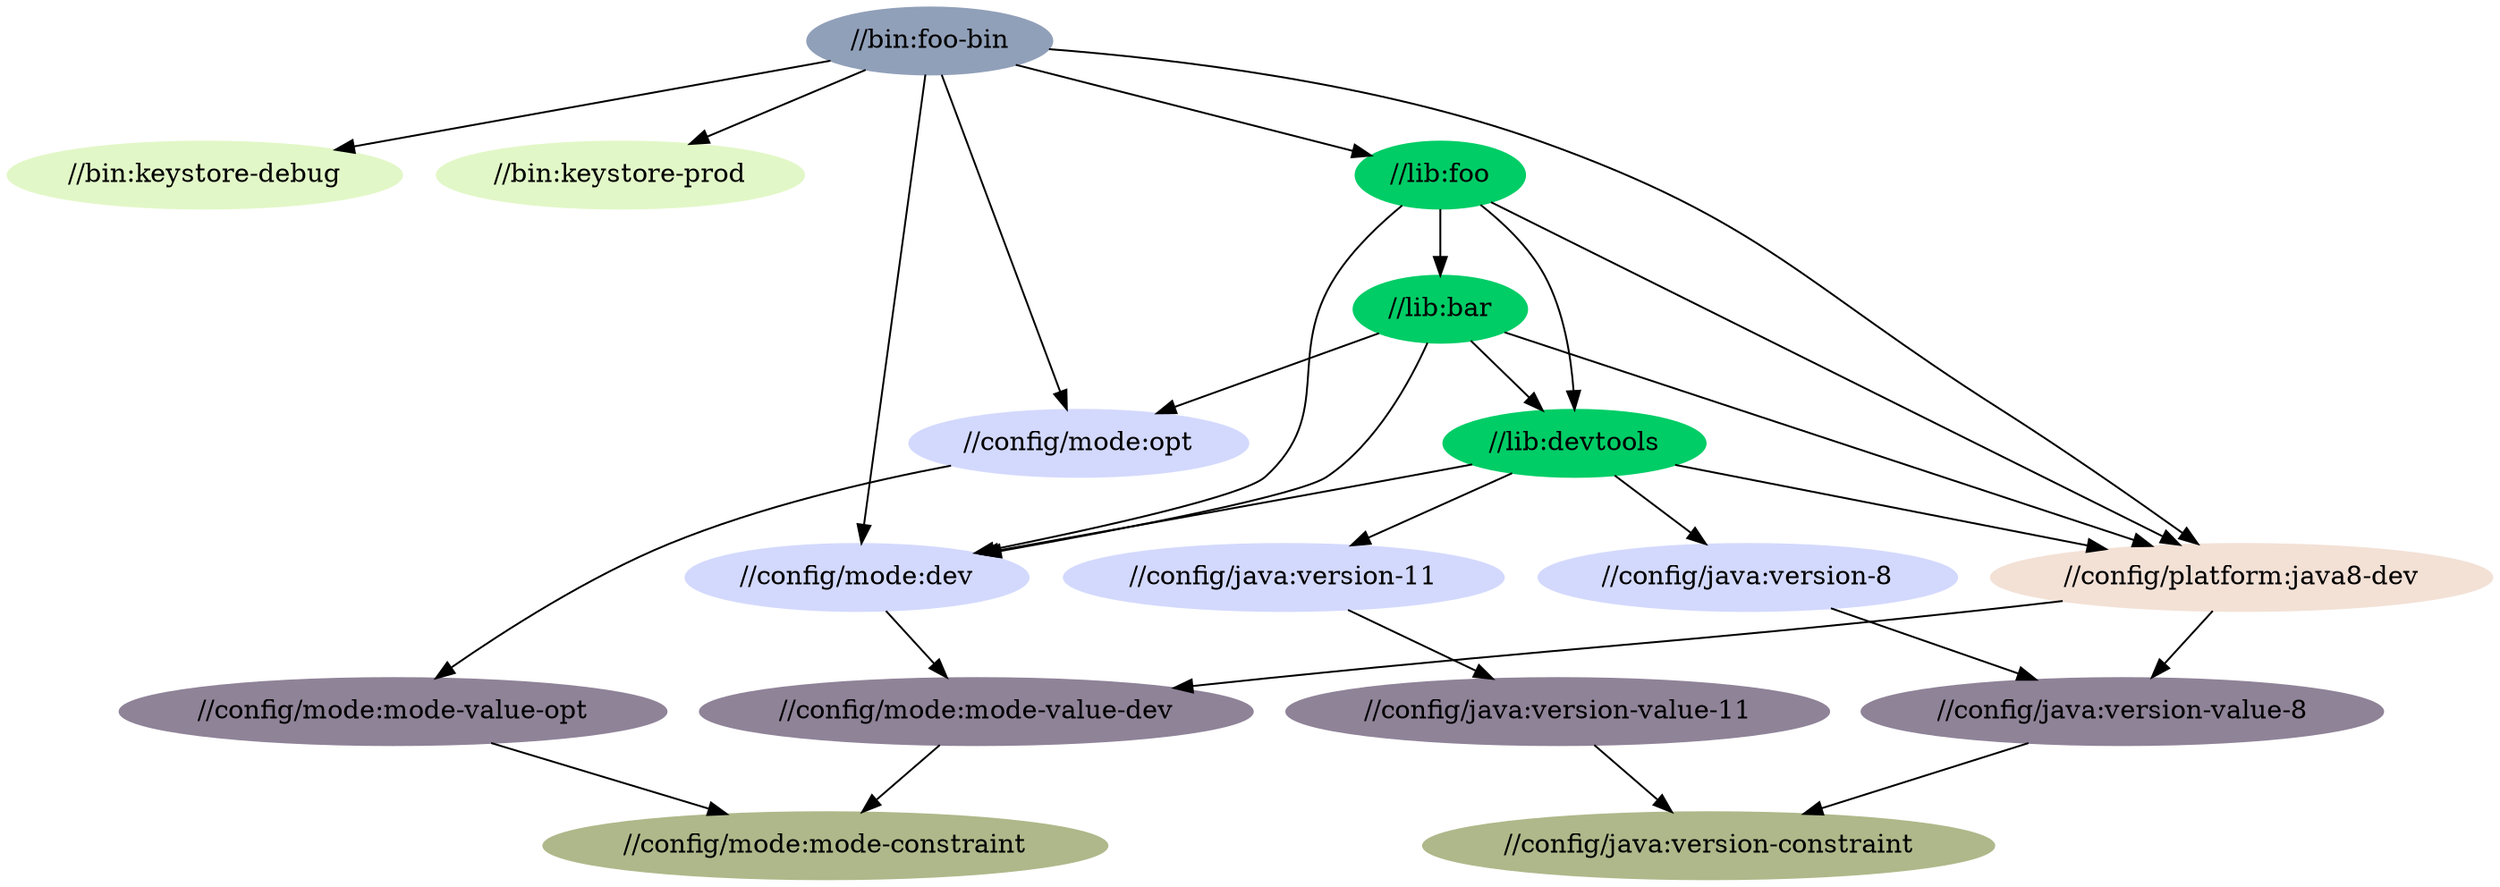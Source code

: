 digraph result_graph {
  "//bin:foo-bin" [style=filled,color="#91A0B9"];
  "//bin:foo-bin" -> "//bin:keystore-debug";
  "//bin:foo-bin" -> "//bin:keystore-prod";
  "//bin:foo-bin" -> "//config/mode:dev";
  "//bin:foo-bin" -> "//config/mode:opt";
  "//bin:foo-bin" -> "//config/platform:java8-dev";
  "//bin:foo-bin" -> "//lib:foo";
  "//bin:keystore-debug" [style=filled,color="#E2F7C7"];
  "//bin:keystore-prod" [style=filled,color="#E2F7C7"];
  "//config/mode:dev" [style=filled,color="#D3D9FD"];
  "//config/mode:dev" -> "//config/mode:mode-value-dev";
  "//config/mode:opt" [style=filled,color="#D3D9FD"];
  "//config/mode:opt" -> "//config/mode:mode-value-opt";
  "//config/platform:java8-dev" [style=filled,color="#F3E1D6"];
  "//config/platform:java8-dev" -> "//config/java:version-value-8";
  "//config/platform:java8-dev" -> "//config/mode:mode-value-dev";
  "//lib:foo" [style=filled,color=springgreen3,buck_srcs="[Foo.java]"];
  "//lib:foo" -> "//config/mode:dev";
  "//lib:foo" -> "//config/platform:java8-dev";
  "//lib:foo" -> "//lib:bar";
  "//lib:foo" -> "//lib:devtools";
  "//config/mode:mode-value-dev" [style=filled,color="#8F8398"];
  "//config/mode:mode-value-dev" -> "//config/mode:mode-constraint";
  "//config/mode:mode-value-opt" [style=filled,color="#8F8398"];
  "//config/mode:mode-value-opt" -> "//config/mode:mode-constraint";
  "//config/java:version-value-8" [style=filled,color="#8F8398"];
  "//config/java:version-value-8" -> "//config/java:version-constraint";
  "//lib:bar" [style=filled,color=springgreen3,buck_srcs="[Bar.java]"];
  "//lib:bar" -> "//config/mode:dev";
  "//lib:bar" -> "//config/mode:opt";
  "//lib:bar" -> "//config/platform:java8-dev";
  "//lib:bar" -> "//lib:devtools";
  "//lib:devtools" [style=filled,color=springgreen3,buck_srcs="[DevtoolsEleven.java, DevtoolsEight.java]"];
  "//lib:devtools" -> "//config/java:version-11";
  "//lib:devtools" -> "//config/java:version-8";
  "//lib:devtools" -> "//config/mode:dev";
  "//lib:devtools" -> "//config/platform:java8-dev";
  "//config/mode:mode-constraint" [style=filled,color="#AEB88A"];
  "//config/java:version-constraint" [style=filled,color="#AEB88A"];
  "//config/java:version-11" [style=filled,color="#D3D9FD"];
  "//config/java:version-11" -> "//config/java:version-value-11";
  "//config/java:version-8" [style=filled,color="#D3D9FD"];
  "//config/java:version-8" -> "//config/java:version-value-8";
  "//config/java:version-value-11" [style=filled,color="#8F8398"];
  "//config/java:version-value-11" -> "//config/java:version-constraint";
}
